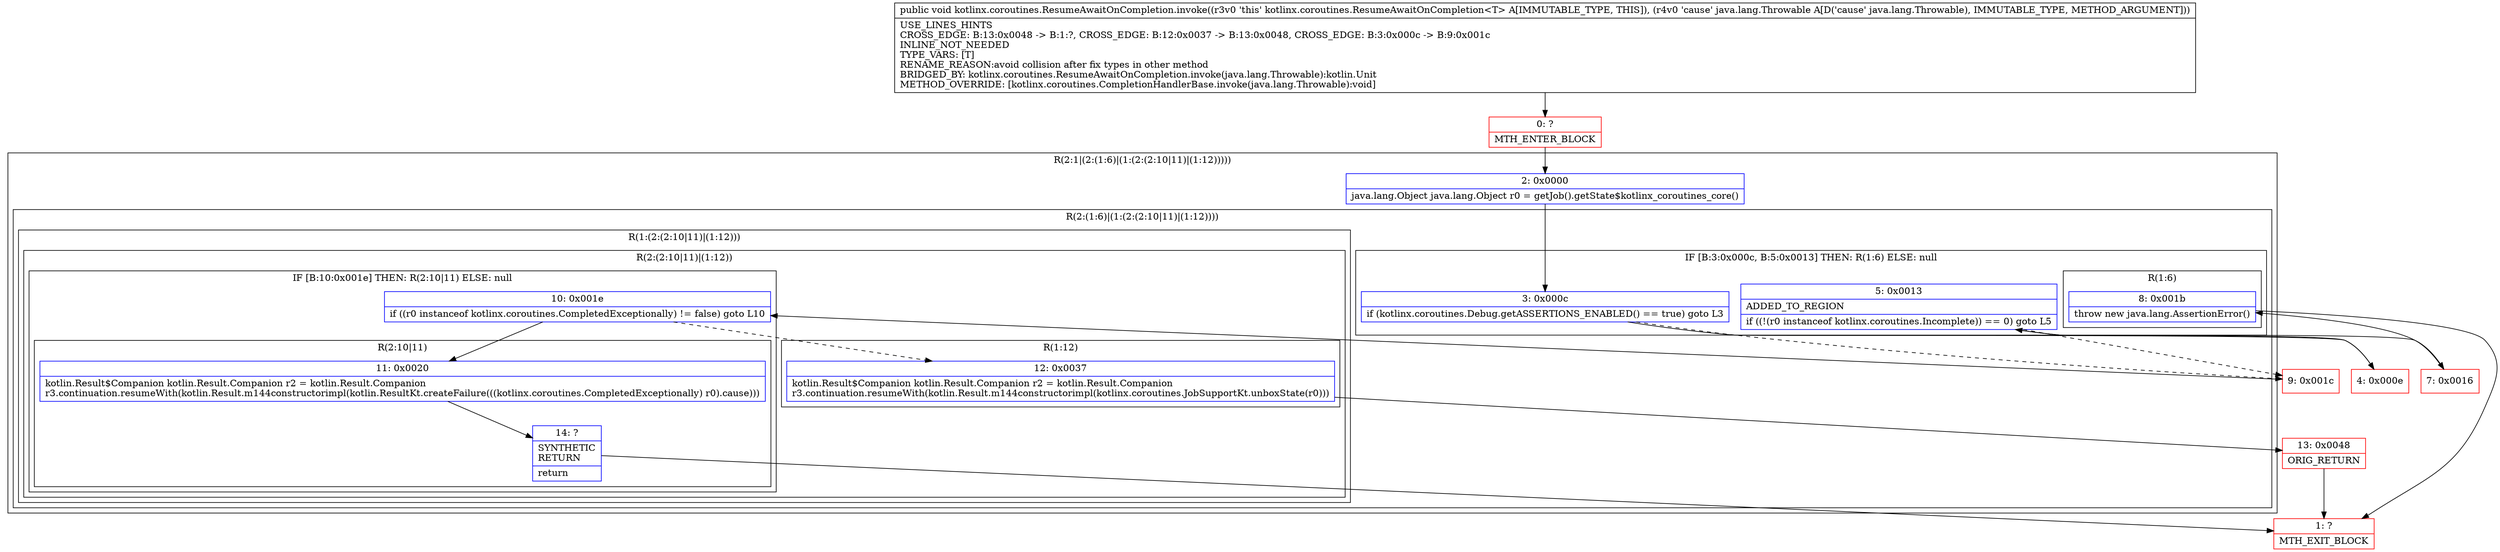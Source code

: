 digraph "CFG forkotlinx.coroutines.ResumeAwaitOnCompletion.invoke(Ljava\/lang\/Throwable;)V" {
subgraph cluster_Region_1881196968 {
label = "R(2:1|(2:(1:6)|(1:(2:(2:10|11)|(1:12)))))";
node [shape=record,color=blue];
Node_2 [shape=record,label="{2\:\ 0x0000|java.lang.Object java.lang.Object r0 = getJob().getState$kotlinx_coroutines_core()\l}"];
subgraph cluster_Region_1316936238 {
label = "R(2:(1:6)|(1:(2:(2:10|11)|(1:12))))";
node [shape=record,color=blue];
subgraph cluster_IfRegion_1608759534 {
label = "IF [B:3:0x000c, B:5:0x0013] THEN: R(1:6) ELSE: null";
node [shape=record,color=blue];
Node_3 [shape=record,label="{3\:\ 0x000c|if (kotlinx.coroutines.Debug.getASSERTIONS_ENABLED() == true) goto L3\l}"];
Node_5 [shape=record,label="{5\:\ 0x0013|ADDED_TO_REGION\l|if ((!(r0 instanceof kotlinx.coroutines.Incomplete)) == 0) goto L5\l}"];
subgraph cluster_Region_1309388296 {
label = "R(1:6)";
node [shape=record,color=blue];
Node_8 [shape=record,label="{8\:\ 0x001b|throw new java.lang.AssertionError()\l}"];
}
}
subgraph cluster_Region_993810338 {
label = "R(1:(2:(2:10|11)|(1:12)))";
node [shape=record,color=blue];
subgraph cluster_Region_707623858 {
label = "R(2:(2:10|11)|(1:12))";
node [shape=record,color=blue];
subgraph cluster_IfRegion_1715367075 {
label = "IF [B:10:0x001e] THEN: R(2:10|11) ELSE: null";
node [shape=record,color=blue];
Node_10 [shape=record,label="{10\:\ 0x001e|if ((r0 instanceof kotlinx.coroutines.CompletedExceptionally) != false) goto L10\l}"];
subgraph cluster_Region_1189997709 {
label = "R(2:10|11)";
node [shape=record,color=blue];
Node_11 [shape=record,label="{11\:\ 0x0020|kotlin.Result$Companion kotlin.Result.Companion r2 = kotlin.Result.Companion\lr3.continuation.resumeWith(kotlin.Result.m144constructorimpl(kotlin.ResultKt.createFailure(((kotlinx.coroutines.CompletedExceptionally) r0).cause)))\l}"];
Node_14 [shape=record,label="{14\:\ ?|SYNTHETIC\lRETURN\l|return\l}"];
}
}
subgraph cluster_Region_813043825 {
label = "R(1:12)";
node [shape=record,color=blue];
Node_12 [shape=record,label="{12\:\ 0x0037|kotlin.Result$Companion kotlin.Result.Companion r2 = kotlin.Result.Companion\lr3.continuation.resumeWith(kotlin.Result.m144constructorimpl(kotlinx.coroutines.JobSupportKt.unboxState(r0)))\l}"];
}
}
}
}
}
Node_0 [shape=record,color=red,label="{0\:\ ?|MTH_ENTER_BLOCK\l}"];
Node_4 [shape=record,color=red,label="{4\:\ 0x000e}"];
Node_7 [shape=record,color=red,label="{7\:\ 0x0016}"];
Node_1 [shape=record,color=red,label="{1\:\ ?|MTH_EXIT_BLOCK\l}"];
Node_9 [shape=record,color=red,label="{9\:\ 0x001c}"];
Node_13 [shape=record,color=red,label="{13\:\ 0x0048|ORIG_RETURN\l}"];
MethodNode[shape=record,label="{public void kotlinx.coroutines.ResumeAwaitOnCompletion.invoke((r3v0 'this' kotlinx.coroutines.ResumeAwaitOnCompletion\<T\> A[IMMUTABLE_TYPE, THIS]), (r4v0 'cause' java.lang.Throwable A[D('cause' java.lang.Throwable), IMMUTABLE_TYPE, METHOD_ARGUMENT]))  | USE_LINES_HINTS\lCROSS_EDGE: B:13:0x0048 \-\> B:1:?, CROSS_EDGE: B:12:0x0037 \-\> B:13:0x0048, CROSS_EDGE: B:3:0x000c \-\> B:9:0x001c\lINLINE_NOT_NEEDED\lTYPE_VARS: [T]\lRENAME_REASON:avoid collision after fix types in other method\lBRIDGED_BY: kotlinx.coroutines.ResumeAwaitOnCompletion.invoke(java.lang.Throwable):kotlin.Unit\lMETHOD_OVERRIDE: [kotlinx.coroutines.CompletionHandlerBase.invoke(java.lang.Throwable):void]\l}"];
MethodNode -> Node_0;Node_2 -> Node_3;
Node_3 -> Node_4;
Node_3 -> Node_9[style=dashed];
Node_5 -> Node_7;
Node_5 -> Node_9[style=dashed];
Node_8 -> Node_1;
Node_10 -> Node_11;
Node_10 -> Node_12[style=dashed];
Node_11 -> Node_14;
Node_14 -> Node_1;
Node_12 -> Node_13;
Node_0 -> Node_2;
Node_4 -> Node_5;
Node_7 -> Node_8;
Node_9 -> Node_10;
Node_13 -> Node_1;
}

